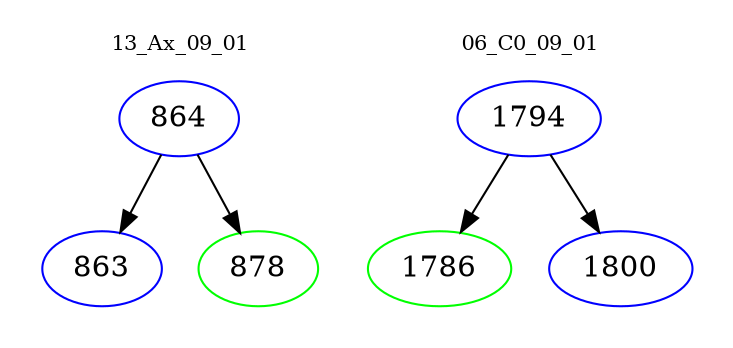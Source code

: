 digraph{
subgraph cluster_0 {
color = white
label = "13_Ax_09_01";
fontsize=10;
T0_864 [label="864", color="blue"]
T0_864 -> T0_863 [color="black"]
T0_863 [label="863", color="blue"]
T0_864 -> T0_878 [color="black"]
T0_878 [label="878", color="green"]
}
subgraph cluster_1 {
color = white
label = "06_C0_09_01";
fontsize=10;
T1_1794 [label="1794", color="blue"]
T1_1794 -> T1_1786 [color="black"]
T1_1786 [label="1786", color="green"]
T1_1794 -> T1_1800 [color="black"]
T1_1800 [label="1800", color="blue"]
}
}
